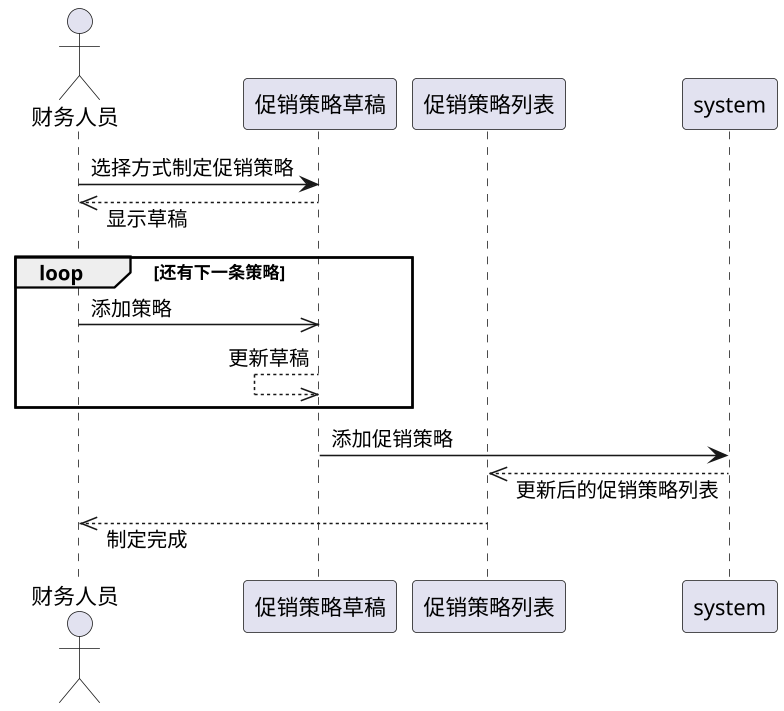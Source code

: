 @startuml
skinparam dpi 150
skinparam responseMessageBelowArrow true
actor 财务人员
participant 促销策略草稿
participant 促销策略列表
participant system
skinparam responseMessageBelowArrow true
财务人员 -> 促销策略草稿: 选择方式制定促销策略
财务人员 <<-- 促销策略草稿: 显示草稿
loop 还有下一条策略
    财务人员 ->> 促销策略草稿: 添加策略
    促销策略草稿 <<-- 促销策略草稿: 更新草稿
end
促销策略草稿 -> system: 添加促销策略
促销策略列表 <<-- system: 更新后的促销策略列表
财务人员 <<-- 促销策略列表: 制定完成
@enduml